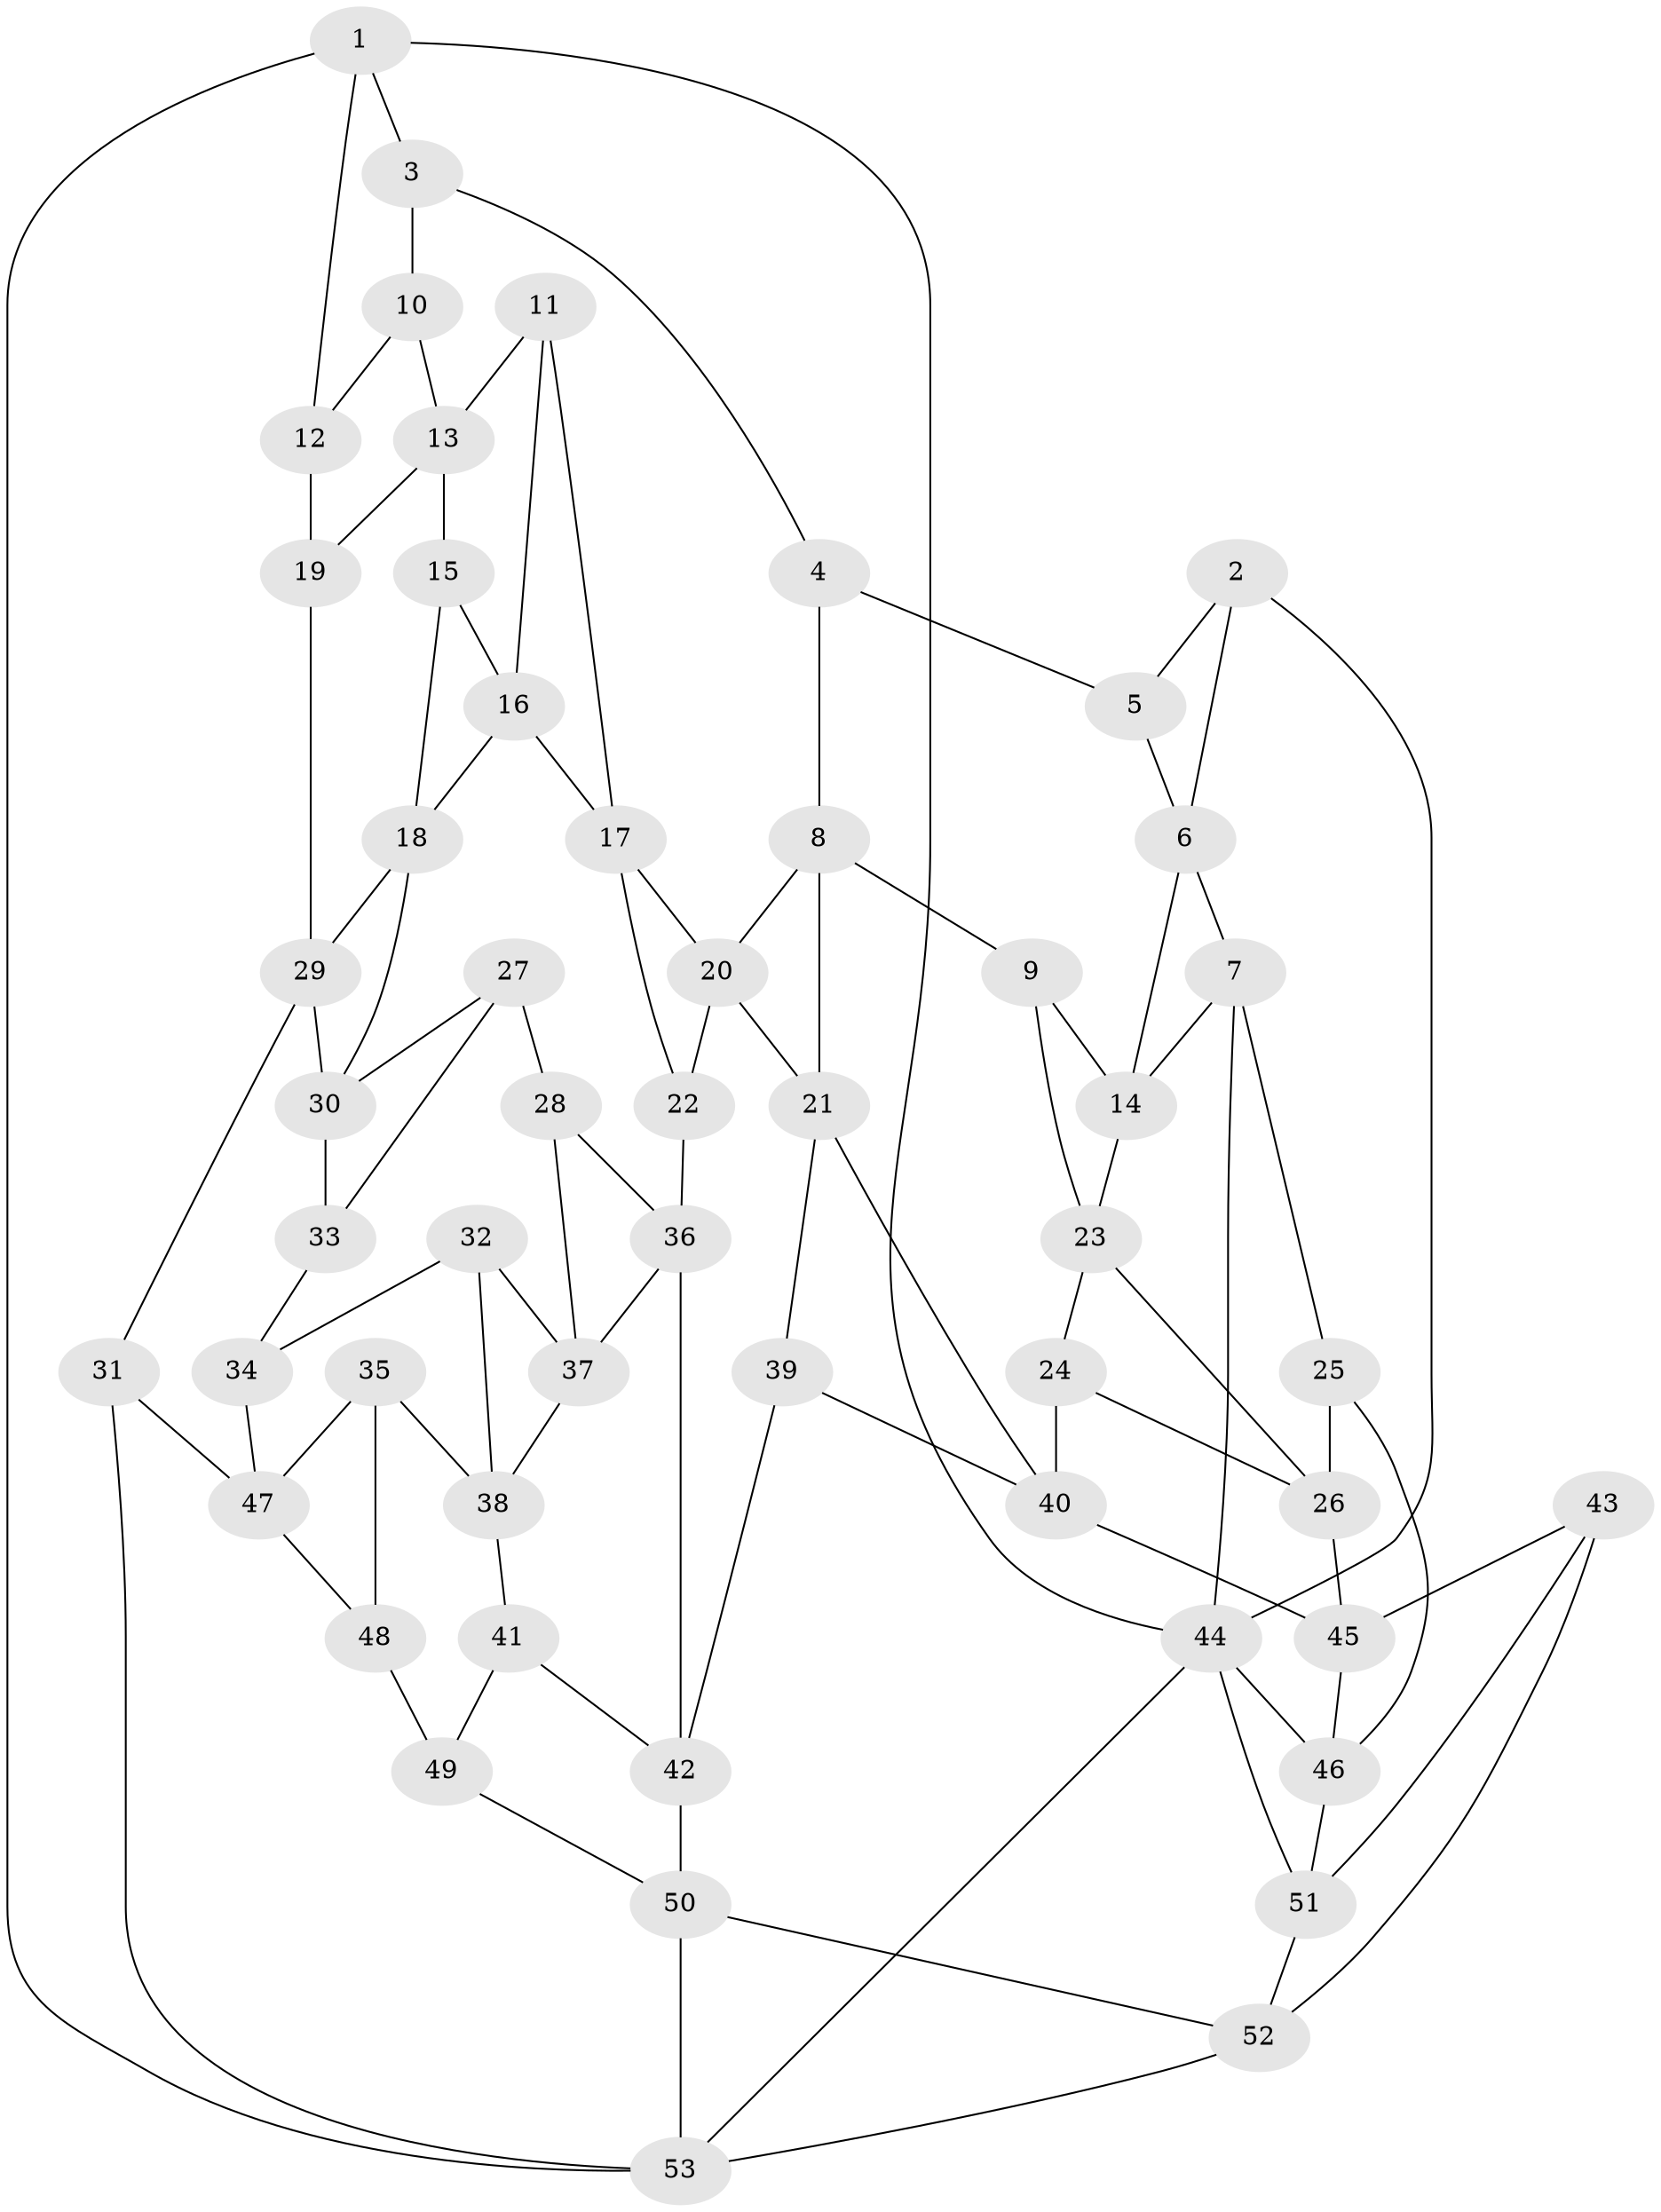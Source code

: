 // original degree distribution, {3: 0.022727272727272728, 5: 0.5227272727272727, 6: 0.2159090909090909, 4: 0.23863636363636365}
// Generated by graph-tools (version 1.1) at 2025/38/03/04/25 23:38:35]
// undirected, 53 vertices, 95 edges
graph export_dot {
  node [color=gray90,style=filled];
  1;
  2;
  3;
  4;
  5;
  6;
  7;
  8;
  9;
  10;
  11;
  12;
  13;
  14;
  15;
  16;
  17;
  18;
  19;
  20;
  21;
  22;
  23;
  24;
  25;
  26;
  27;
  28;
  29;
  30;
  31;
  32;
  33;
  34;
  35;
  36;
  37;
  38;
  39;
  40;
  41;
  42;
  43;
  44;
  45;
  46;
  47;
  48;
  49;
  50;
  51;
  52;
  53;
  1 -- 3 [weight=1.0];
  1 -- 12 [weight=1.0];
  1 -- 44 [weight=1.0];
  1 -- 53 [weight=1.0];
  2 -- 5 [weight=1.0];
  2 -- 6 [weight=1.0];
  2 -- 44 [weight=1.0];
  3 -- 4 [weight=1.0];
  3 -- 10 [weight=1.0];
  4 -- 5 [weight=1.0];
  4 -- 8 [weight=1.0];
  5 -- 6 [weight=1.0];
  6 -- 7 [weight=1.0];
  6 -- 14 [weight=1.0];
  7 -- 14 [weight=1.0];
  7 -- 25 [weight=1.0];
  7 -- 44 [weight=1.0];
  8 -- 9 [weight=1.0];
  8 -- 20 [weight=1.0];
  8 -- 21 [weight=1.0];
  9 -- 14 [weight=1.0];
  9 -- 23 [weight=1.0];
  10 -- 12 [weight=1.0];
  10 -- 13 [weight=1.0];
  11 -- 13 [weight=1.0];
  11 -- 16 [weight=1.0];
  11 -- 17 [weight=1.0];
  12 -- 19 [weight=2.0];
  13 -- 15 [weight=1.0];
  13 -- 19 [weight=1.0];
  14 -- 23 [weight=1.0];
  15 -- 16 [weight=1.0];
  15 -- 18 [weight=1.0];
  16 -- 17 [weight=1.0];
  16 -- 18 [weight=1.0];
  17 -- 20 [weight=1.0];
  17 -- 22 [weight=1.0];
  18 -- 29 [weight=1.0];
  18 -- 30 [weight=1.0];
  19 -- 29 [weight=1.0];
  20 -- 21 [weight=1.0];
  20 -- 22 [weight=1.0];
  21 -- 39 [weight=1.0];
  21 -- 40 [weight=1.0];
  22 -- 36 [weight=1.0];
  23 -- 24 [weight=1.0];
  23 -- 26 [weight=1.0];
  24 -- 26 [weight=1.0];
  24 -- 40 [weight=1.0];
  25 -- 26 [weight=1.0];
  25 -- 46 [weight=1.0];
  26 -- 45 [weight=1.0];
  27 -- 28 [weight=1.0];
  27 -- 30 [weight=1.0];
  27 -- 33 [weight=1.0];
  28 -- 36 [weight=1.0];
  28 -- 37 [weight=1.0];
  29 -- 30 [weight=1.0];
  29 -- 31 [weight=1.0];
  30 -- 33 [weight=1.0];
  31 -- 47 [weight=1.0];
  31 -- 53 [weight=1.0];
  32 -- 34 [weight=1.0];
  32 -- 37 [weight=1.0];
  32 -- 38 [weight=1.0];
  33 -- 34 [weight=2.0];
  34 -- 47 [weight=1.0];
  35 -- 38 [weight=1.0];
  35 -- 47 [weight=1.0];
  35 -- 48 [weight=1.0];
  36 -- 37 [weight=1.0];
  36 -- 42 [weight=1.0];
  37 -- 38 [weight=1.0];
  38 -- 41 [weight=1.0];
  39 -- 40 [weight=1.0];
  39 -- 42 [weight=1.0];
  40 -- 45 [weight=1.0];
  41 -- 42 [weight=1.0];
  41 -- 49 [weight=1.0];
  42 -- 50 [weight=1.0];
  43 -- 45 [weight=1.0];
  43 -- 51 [weight=1.0];
  43 -- 52 [weight=1.0];
  44 -- 46 [weight=1.0];
  44 -- 51 [weight=1.0];
  44 -- 53 [weight=1.0];
  45 -- 46 [weight=1.0];
  46 -- 51 [weight=1.0];
  47 -- 48 [weight=1.0];
  48 -- 49 [weight=2.0];
  49 -- 50 [weight=1.0];
  50 -- 52 [weight=1.0];
  50 -- 53 [weight=1.0];
  51 -- 52 [weight=1.0];
  52 -- 53 [weight=1.0];
}
